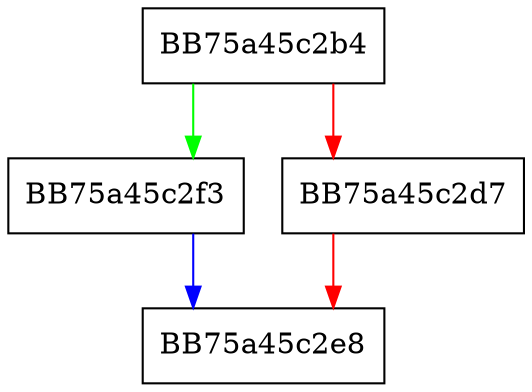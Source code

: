 digraph sqlite3PagerLookup {
  node [shape="box"];
  graph [splines=ortho];
  BB75a45c2b4 -> BB75a45c2f3 [color="green"];
  BB75a45c2b4 -> BB75a45c2d7 [color="red"];
  BB75a45c2d7 -> BB75a45c2e8 [color="red"];
  BB75a45c2f3 -> BB75a45c2e8 [color="blue"];
}